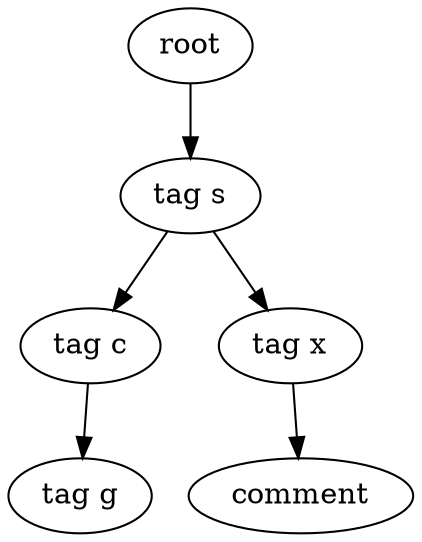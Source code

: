 digraph Tree{
0[label="root"];
0->00
00[label="tag s"];
00->000
000[label="tag c"];
000->0000
0000[label="tag g"];
00->001
001[label="tag x"];
001->0010
0010[label="comment"];
}
